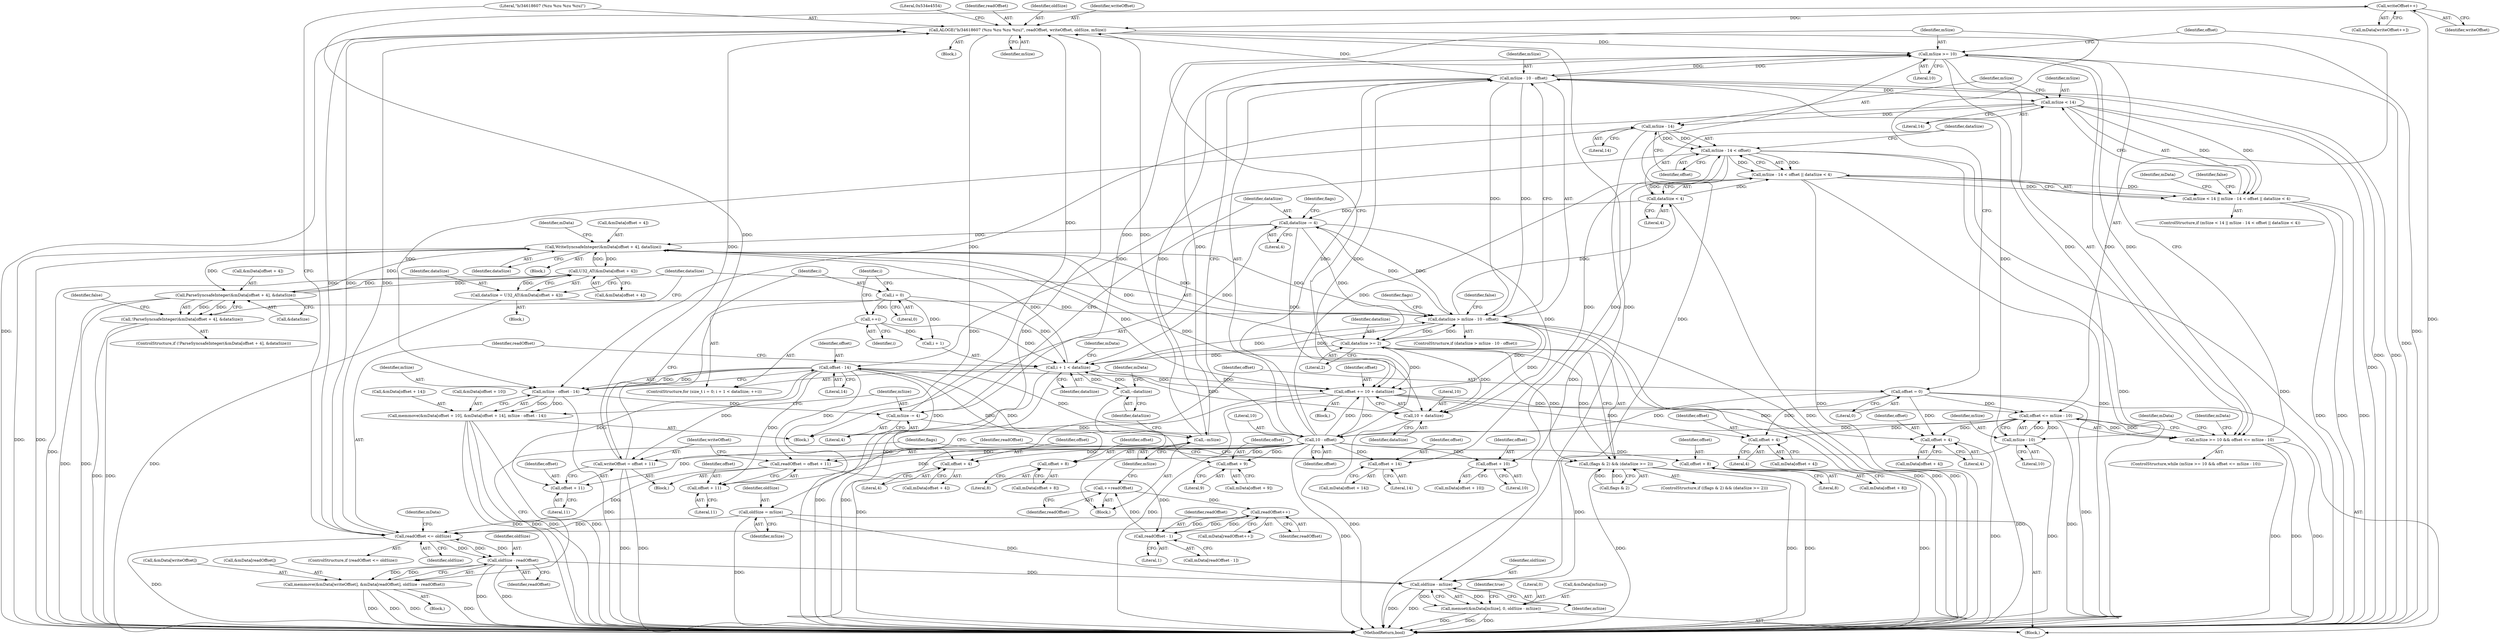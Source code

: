 digraph "0_Android_6f1d990ce0f116a205f467d9eb2082795e33872b@API" {
"1000293" [label="(Call,writeOffset++)"];
"1000251" [label="(Call,writeOffset = offset + 11)"];
"1000223" [label="(Call,offset - 14)"];
"1000197" [label="(Call,mSize - 14 < offset)"];
"1000198" [label="(Call,mSize - 14)"];
"1000193" [label="(Call,mSize < 14)"];
"1000164" [label="(Call,mSize - 10 - offset)"];
"1000113" [label="(Call,mSize >= 10)"];
"1000226" [label="(Call,mSize -= 4)"];
"1000221" [label="(Call,mSize - offset - 14)"];
"1000286" [label="(Call,--mSize)"];
"1000318" [label="(Call,ALOGE(\"b/34618607 (%zu %zu %zu %zu)\", readOffset, writeOffset, oldSize, mSize))"];
"1000300" [label="(Call,readOffset <= oldSize)"];
"1000297" [label="(Call,readOffset++)"];
"1000284" [label="(Call,++readOffset)"];
"1000274" [label="(Call,readOffset - 1)"];
"1000245" [label="(Call,readOffset = offset + 11)"];
"1000166" [label="(Call,10 - offset)"];
"1000116" [label="(Call,offset <= mSize - 10)"];
"1000363" [label="(Call,offset += 10 + dataSize)"];
"1000337" [label="(Call,WriteSyncsafeInteger(&mData[offset + 4], dataSize))"];
"1000139" [label="(Call,U32_AT(&mData[offset + 4]))"];
"1000149" [label="(Call,ParseSyncsafeInteger(&mData[offset + 4], &dataSize))"];
"1000261" [label="(Call,i + 1 < dataSize)"];
"1000258" [label="(Call,i = 0)"];
"1000266" [label="(Call,++i)"];
"1000288" [label="(Call,--dataSize)"];
"1000229" [label="(Call,dataSize -= 4)"];
"1000202" [label="(Call,dataSize < 4)"];
"1000162" [label="(Call,dataSize > mSize - 10 - offset)"];
"1000137" [label="(Call,dataSize = U32_AT(&mData[offset + 4]))"];
"1000240" [label="(Call,dataSize >= 2)"];
"1000108" [label="(Call,offset = 0)"];
"1000118" [label="(Call,mSize - 10)"];
"1000104" [label="(Call,oldSize = mSize)"];
"1000313" [label="(Call,oldSize - readOffset)"];
"1000293" [label="(Call,writeOffset++)"];
"1000112" [label="(Call,mSize >= 10 && offset <= mSize - 10)"];
"1000143" [label="(Call,offset + 4)"];
"1000153" [label="(Call,offset + 4)"];
"1000196" [label="(Call,mSize - 14 < offset || dataSize < 4)"];
"1000192" [label="(Call,mSize < 14 || mSize - 14 < offset || dataSize < 4)"];
"1000236" [label="(Call,(flags & 2) && (dataSize >= 2))"];
"1000148" [label="(Call,!ParseSyncsafeInteger(&mData[offset + 4], &dataSize))"];
"1000365" [label="(Call,10 + dataSize)"];
"1000212" [label="(Call,offset + 10)"];
"1000218" [label="(Call,offset + 14)"];
"1000208" [label="(Call,memmove(&mData[offset + 10], &mData[offset + 14], mSize - offset - 14))"];
"1000304" [label="(Call,memmove(&mData[writeOffset], &mData[readOffset], oldSize - readOffset))"];
"1000374" [label="(Call,oldSize - mSize)"];
"1000368" [label="(Call,memset(&mData[mSize], 0, oldSize - mSize))"];
"1000247" [label="(Call,offset + 11)"];
"1000253" [label="(Call,offset + 11)"];
"1000341" [label="(Call,offset + 4)"];
"1000348" [label="(Call,offset + 8)"];
"1000357" [label="(Call,offset + 9)"];
"1000179" [label="(Call,offset + 8)"];
"1000167" [label="(Literal,10)"];
"1000179" [label="(Call,offset + 8)"];
"1000168" [label="(Identifier,offset)"];
"1000213" [label="(Identifier,offset)"];
"1000223" [label="(Call,offset - 14)"];
"1000137" [label="(Call,dataSize = U32_AT(&mData[offset + 4]))"];
"1000141" [label="(Call,mData[offset + 4])"];
"1000143" [label="(Call,offset + 4)"];
"1000307" [label="(Identifier,mData)"];
"1000191" [label="(ControlStructure,if (mSize < 14 || mSize - 14 < offset || dataSize < 4))"];
"1000150" [label="(Call,&mData[offset + 4])"];
"1000343" [label="(Literal,4)"];
"1000156" [label="(Call,&dataSize)"];
"1000366" [label="(Literal,10)"];
"1000302" [label="(Identifier,oldSize)"];
"1000272" [label="(Call,mData[readOffset - 1])"];
"1000140" [label="(Call,&mData[offset + 4])"];
"1000162" [label="(Call,dataSize > mSize - 10 - offset)"];
"1000220" [label="(Literal,14)"];
"1000318" [label="(Call,ALOGE(\"b/34618607 (%zu %zu %zu %zu)\", readOffset, writeOffset, oldSize, mSize))"];
"1000378" [label="(Identifier,true)"];
"1000110" [label="(Literal,0)"];
"1000196" [label="(Call,mSize - 14 < offset || dataSize < 4)"];
"1000319" [label="(Literal,\"b/34618607 (%zu %zu %zu %zu)\")"];
"1000230" [label="(Identifier,dataSize)"];
"1000212" [label="(Call,offset + 10)"];
"1000304" [label="(Call,memmove(&mData[writeOffset], &mData[readOffset], oldSize - readOffset))"];
"1000139" [label="(Call,U32_AT(&mData[offset + 4]))"];
"1000147" [label="(ControlStructure,if (!ParseSyncsafeInteger(&mData[offset + 4], &dataSize)))"];
"1000287" [label="(Identifier,mSize)"];
"1000371" [label="(Identifier,mData)"];
"1000144" [label="(Identifier,offset)"];
"1000211" [label="(Identifier,mData)"];
"1000348" [label="(Call,offset + 8)"];
"1000317" [label="(Block,)"];
"1000373" [label="(Literal,0)"];
"1000273" [label="(Identifier,mData)"];
"1000263" [label="(Identifier,i)"];
"1000199" [label="(Identifier,mSize)"];
"1000193" [label="(Call,mSize < 14)"];
"1000207" [label="(Identifier,false)"];
"1000274" [label="(Call,readOffset - 1)"];
"1000323" [label="(Identifier,mSize)"];
"1000288" [label="(Call,--dataSize)"];
"1000226" [label="(Call,mSize -= 4)"];
"1000275" [label="(Identifier,readOffset)"];
"1000242" [label="(Literal,2)"];
"1000117" [label="(Identifier,offset)"];
"1000276" [label="(Literal,1)"];
"1000221" [label="(Call,mSize - offset - 14)"];
"1000298" [label="(Identifier,readOffset)"];
"1000285" [label="(Identifier,readOffset)"];
"1000120" [label="(Literal,10)"];
"1000337" [label="(Call,WriteSyncsafeInteger(&mData[offset + 4], dataSize))"];
"1000210" [label="(Call,mData[offset + 10])"];
"1000357" [label="(Call,offset + 9)"];
"1000106" [label="(Identifier,mSize)"];
"1000194" [label="(Identifier,mSize)"];
"1000325" [label="(Literal,0x534e4554)"];
"1000163" [label="(Identifier,dataSize)"];
"1000320" [label="(Identifier,readOffset)"];
"1000171" [label="(Identifier,false)"];
"1000190" [label="(Block,)"];
"1000231" [label="(Literal,4)"];
"1000181" [label="(Literal,8)"];
"1000322" [label="(Identifier,oldSize)"];
"1000247" [label="(Call,offset + 11)"];
"1000367" [label="(Identifier,dataSize)"];
"1000259" [label="(Identifier,i)"];
"1000339" [label="(Call,mData[offset + 4])"];
"1000342" [label="(Identifier,offset)"];
"1000299" [label="(ControlStructure,if (readOffset <= oldSize))"];
"1000265" [label="(Identifier,dataSize)"];
"1000192" [label="(Call,mSize < 14 || mSize - 14 < offset || dataSize < 4)"];
"1000202" [label="(Call,dataSize < 4)"];
"1000305" [label="(Call,&mData[writeOffset])"];
"1000229" [label="(Call,dataSize -= 4)"];
"1000225" [label="(Literal,14)"];
"1000292" [label="(Identifier,mData)"];
"1000119" [label="(Identifier,mSize)"];
"1000215" [label="(Call,&mData[offset + 14])"];
"1000248" [label="(Identifier,offset)"];
"1000349" [label="(Identifier,offset)"];
"1000241" [label="(Identifier,dataSize)"];
"1000314" [label="(Identifier,oldSize)"];
"1000350" [label="(Literal,8)"];
"1000236" [label="(Call,(flags & 2) && (dataSize >= 2))"];
"1000108" [label="(Call,offset = 0)"];
"1000295" [label="(Call,mData[readOffset++])"];
"1000344" [label="(Identifier,dataSize)"];
"1000148" [label="(Call,!ParseSyncsafeInteger(&mData[offset + 4], &dataSize))"];
"1000208" [label="(Call,memmove(&mData[offset + 10], &mData[offset + 14], mSize - offset - 14))"];
"1000138" [label="(Identifier,dataSize)"];
"1000266" [label="(Call,++i)"];
"1000261" [label="(Call,i + 1 < dataSize)"];
"1000267" [label="(Identifier,i)"];
"1000346" [label="(Call,mData[offset + 8])"];
"1000145" [label="(Literal,4)"];
"1000243" [label="(Block,)"];
"1000233" [label="(Identifier,flags)"];
"1000309" [label="(Call,&mData[readOffset])"];
"1000151" [label="(Call,mData[offset + 4])"];
"1000237" [label="(Call,flags & 2)"];
"1000102" [label="(Block,)"];
"1000118" [label="(Call,mSize - 10)"];
"1000374" [label="(Call,oldSize - mSize)"];
"1000201" [label="(Identifier,offset)"];
"1000262" [label="(Call,i + 1)"];
"1000336" [label="(Block,)"];
"1000136" [label="(Block,)"];
"1000376" [label="(Identifier,mSize)"];
"1000303" [label="(Block,)"];
"1000166" [label="(Call,10 - offset)"];
"1000240" [label="(Call,dataSize >= 2)"];
"1000114" [label="(Identifier,mSize)"];
"1000209" [label="(Call,&mData[offset + 10])"];
"1000359" [label="(Literal,9)"];
"1000154" [label="(Identifier,offset)"];
"1000109" [label="(Identifier,offset)"];
"1000113" [label="(Call,mSize >= 10)"];
"1000177" [label="(Call,mData[offset + 8])"];
"1000365" [label="(Call,10 + dataSize)"];
"1000347" [label="(Identifier,mData)"];
"1000379" [label="(MethodReturn,bool)"];
"1000363" [label="(Call,offset += 10 + dataSize)"];
"1000246" [label="(Identifier,readOffset)"];
"1000105" [label="(Identifier,oldSize)"];
"1000253" [label="(Call,offset + 11)"];
"1000164" [label="(Call,mSize - 10 - offset)"];
"1000180" [label="(Identifier,offset)"];
"1000297" [label="(Call,readOffset++)"];
"1000112" [label="(Call,mSize >= 10 && offset <= mSize - 10)"];
"1000116" [label="(Call,offset <= mSize - 10)"];
"1000161" [label="(ControlStructure,if (dataSize > mSize - 10 - offset))"];
"1000254" [label="(Identifier,offset)"];
"1000204" [label="(Literal,4)"];
"1000249" [label="(Literal,11)"];
"1000235" [label="(ControlStructure,if ((flags & 2) && (dataSize >= 2)))"];
"1000289" [label="(Identifier,dataSize)"];
"1000315" [label="(Identifier,readOffset)"];
"1000284" [label="(Call,++readOffset)"];
"1000256" [label="(ControlStructure,for (size_t i = 0; i + 1 < dataSize; ++i))"];
"1000104" [label="(Call,oldSize = mSize)"];
"1000111" [label="(ControlStructure,while (mSize >= 10 && offset <= mSize - 10))"];
"1000301" [label="(Identifier,readOffset)"];
"1000203" [label="(Identifier,dataSize)"];
"1000283" [label="(Block,)"];
"1000219" [label="(Identifier,offset)"];
"1000155" [label="(Literal,4)"];
"1000375" [label="(Identifier,oldSize)"];
"1000251" [label="(Call,writeOffset = offset + 11)"];
"1000153" [label="(Call,offset + 4)"];
"1000313" [label="(Call,oldSize - readOffset)"];
"1000198" [label="(Call,mSize - 14)"];
"1000364" [label="(Identifier,offset)"];
"1000174" [label="(Identifier,flags)"];
"1000214" [label="(Literal,10)"];
"1000369" [label="(Call,&mData[mSize])"];
"1000224" [label="(Identifier,offset)"];
"1000115" [label="(Literal,10)"];
"1000368" [label="(Call,memset(&mData[mSize], 0, oldSize - mSize))"];
"1000321" [label="(Identifier,writeOffset)"];
"1000121" [label="(Block,)"];
"1000255" [label="(Literal,11)"];
"1000195" [label="(Literal,14)"];
"1000160" [label="(Identifier,false)"];
"1000127" [label="(Identifier,mData)"];
"1000165" [label="(Identifier,mSize)"];
"1000358" [label="(Identifier,offset)"];
"1000222" [label="(Identifier,mSize)"];
"1000200" [label="(Literal,14)"];
"1000294" [label="(Identifier,writeOffset)"];
"1000328" [label="(Identifier,flags)"];
"1000355" [label="(Call,mData[offset + 9])"];
"1000218" [label="(Call,offset + 14)"];
"1000341" [label="(Call,offset + 4)"];
"1000228" [label="(Literal,4)"];
"1000338" [label="(Call,&mData[offset + 4])"];
"1000258" [label="(Call,i = 0)"];
"1000149" [label="(Call,ParseSyncsafeInteger(&mData[offset + 4], &dataSize))"];
"1000286" [label="(Call,--mSize)"];
"1000291" [label="(Call,mData[writeOffset++])"];
"1000293" [label="(Call,writeOffset++)"];
"1000252" [label="(Identifier,writeOffset)"];
"1000245" [label="(Call,readOffset = offset + 11)"];
"1000300" [label="(Call,readOffset <= oldSize)"];
"1000260" [label="(Literal,0)"];
"1000197" [label="(Call,mSize - 14 < offset)"];
"1000227" [label="(Identifier,mSize)"];
"1000216" [label="(Call,mData[offset + 14])"];
"1000293" -> "1000291"  [label="AST: "];
"1000293" -> "1000294"  [label="CFG: "];
"1000294" -> "1000293"  [label="AST: "];
"1000291" -> "1000293"  [label="CFG: "];
"1000293" -> "1000379"  [label="DDG: "];
"1000251" -> "1000293"  [label="DDG: "];
"1000293" -> "1000318"  [label="DDG: "];
"1000251" -> "1000243"  [label="AST: "];
"1000251" -> "1000253"  [label="CFG: "];
"1000252" -> "1000251"  [label="AST: "];
"1000253" -> "1000251"  [label="AST: "];
"1000259" -> "1000251"  [label="CFG: "];
"1000251" -> "1000379"  [label="DDG: "];
"1000251" -> "1000379"  [label="DDG: "];
"1000223" -> "1000251"  [label="DDG: "];
"1000166" -> "1000251"  [label="DDG: "];
"1000251" -> "1000318"  [label="DDG: "];
"1000223" -> "1000221"  [label="AST: "];
"1000223" -> "1000225"  [label="CFG: "];
"1000224" -> "1000223"  [label="AST: "];
"1000225" -> "1000223"  [label="AST: "];
"1000221" -> "1000223"  [label="CFG: "];
"1000223" -> "1000221"  [label="DDG: "];
"1000223" -> "1000221"  [label="DDG: "];
"1000197" -> "1000223"  [label="DDG: "];
"1000166" -> "1000223"  [label="DDG: "];
"1000223" -> "1000245"  [label="DDG: "];
"1000223" -> "1000247"  [label="DDG: "];
"1000223" -> "1000253"  [label="DDG: "];
"1000223" -> "1000341"  [label="DDG: "];
"1000223" -> "1000348"  [label="DDG: "];
"1000223" -> "1000357"  [label="DDG: "];
"1000223" -> "1000363"  [label="DDG: "];
"1000197" -> "1000196"  [label="AST: "];
"1000197" -> "1000201"  [label="CFG: "];
"1000198" -> "1000197"  [label="AST: "];
"1000201" -> "1000197"  [label="AST: "];
"1000203" -> "1000197"  [label="CFG: "];
"1000196" -> "1000197"  [label="CFG: "];
"1000197" -> "1000379"  [label="DDG: "];
"1000197" -> "1000379"  [label="DDG: "];
"1000197" -> "1000196"  [label="DDG: "];
"1000197" -> "1000196"  [label="DDG: "];
"1000198" -> "1000197"  [label="DDG: "];
"1000198" -> "1000197"  [label="DDG: "];
"1000166" -> "1000197"  [label="DDG: "];
"1000197" -> "1000212"  [label="DDG: "];
"1000197" -> "1000218"  [label="DDG: "];
"1000198" -> "1000200"  [label="CFG: "];
"1000199" -> "1000198"  [label="AST: "];
"1000200" -> "1000198"  [label="AST: "];
"1000201" -> "1000198"  [label="CFG: "];
"1000198" -> "1000379"  [label="DDG: "];
"1000193" -> "1000198"  [label="DDG: "];
"1000198" -> "1000221"  [label="DDG: "];
"1000193" -> "1000192"  [label="AST: "];
"1000193" -> "1000195"  [label="CFG: "];
"1000194" -> "1000193"  [label="AST: "];
"1000195" -> "1000193"  [label="AST: "];
"1000199" -> "1000193"  [label="CFG: "];
"1000192" -> "1000193"  [label="CFG: "];
"1000193" -> "1000379"  [label="DDG: "];
"1000193" -> "1000192"  [label="DDG: "];
"1000193" -> "1000192"  [label="DDG: "];
"1000164" -> "1000193"  [label="DDG: "];
"1000193" -> "1000221"  [label="DDG: "];
"1000164" -> "1000162"  [label="AST: "];
"1000164" -> "1000166"  [label="CFG: "];
"1000165" -> "1000164"  [label="AST: "];
"1000166" -> "1000164"  [label="AST: "];
"1000162" -> "1000164"  [label="CFG: "];
"1000164" -> "1000379"  [label="DDG: "];
"1000164" -> "1000379"  [label="DDG: "];
"1000164" -> "1000113"  [label="DDG: "];
"1000164" -> "1000162"  [label="DDG: "];
"1000164" -> "1000162"  [label="DDG: "];
"1000113" -> "1000164"  [label="DDG: "];
"1000118" -> "1000164"  [label="DDG: "];
"1000166" -> "1000164"  [label="DDG: "];
"1000166" -> "1000164"  [label="DDG: "];
"1000164" -> "1000286"  [label="DDG: "];
"1000164" -> "1000318"  [label="DDG: "];
"1000113" -> "1000112"  [label="AST: "];
"1000113" -> "1000115"  [label="CFG: "];
"1000114" -> "1000113"  [label="AST: "];
"1000115" -> "1000113"  [label="AST: "];
"1000117" -> "1000113"  [label="CFG: "];
"1000112" -> "1000113"  [label="CFG: "];
"1000113" -> "1000379"  [label="DDG: "];
"1000113" -> "1000112"  [label="DDG: "];
"1000113" -> "1000112"  [label="DDG: "];
"1000226" -> "1000113"  [label="DDG: "];
"1000286" -> "1000113"  [label="DDG: "];
"1000318" -> "1000113"  [label="DDG: "];
"1000113" -> "1000118"  [label="DDG: "];
"1000113" -> "1000374"  [label="DDG: "];
"1000226" -> "1000190"  [label="AST: "];
"1000226" -> "1000228"  [label="CFG: "];
"1000227" -> "1000226"  [label="AST: "];
"1000228" -> "1000226"  [label="AST: "];
"1000230" -> "1000226"  [label="CFG: "];
"1000221" -> "1000226"  [label="DDG: "];
"1000226" -> "1000286"  [label="DDG: "];
"1000226" -> "1000318"  [label="DDG: "];
"1000221" -> "1000208"  [label="AST: "];
"1000222" -> "1000221"  [label="AST: "];
"1000208" -> "1000221"  [label="CFG: "];
"1000221" -> "1000379"  [label="DDG: "];
"1000221" -> "1000208"  [label="DDG: "];
"1000221" -> "1000208"  [label="DDG: "];
"1000286" -> "1000283"  [label="AST: "];
"1000286" -> "1000287"  [label="CFG: "];
"1000287" -> "1000286"  [label="AST: "];
"1000289" -> "1000286"  [label="CFG: "];
"1000286" -> "1000318"  [label="DDG: "];
"1000318" -> "1000317"  [label="AST: "];
"1000318" -> "1000323"  [label="CFG: "];
"1000319" -> "1000318"  [label="AST: "];
"1000320" -> "1000318"  [label="AST: "];
"1000321" -> "1000318"  [label="AST: "];
"1000322" -> "1000318"  [label="AST: "];
"1000323" -> "1000318"  [label="AST: "];
"1000325" -> "1000318"  [label="CFG: "];
"1000318" -> "1000379"  [label="DDG: "];
"1000318" -> "1000379"  [label="DDG: "];
"1000318" -> "1000379"  [label="DDG: "];
"1000318" -> "1000379"  [label="DDG: "];
"1000318" -> "1000300"  [label="DDG: "];
"1000300" -> "1000318"  [label="DDG: "];
"1000300" -> "1000318"  [label="DDG: "];
"1000318" -> "1000374"  [label="DDG: "];
"1000300" -> "1000299"  [label="AST: "];
"1000300" -> "1000302"  [label="CFG: "];
"1000301" -> "1000300"  [label="AST: "];
"1000302" -> "1000300"  [label="AST: "];
"1000307" -> "1000300"  [label="CFG: "];
"1000319" -> "1000300"  [label="CFG: "];
"1000300" -> "1000379"  [label="DDG: "];
"1000297" -> "1000300"  [label="DDG: "];
"1000245" -> "1000300"  [label="DDG: "];
"1000104" -> "1000300"  [label="DDG: "];
"1000313" -> "1000300"  [label="DDG: "];
"1000300" -> "1000313"  [label="DDG: "];
"1000300" -> "1000313"  [label="DDG: "];
"1000297" -> "1000295"  [label="AST: "];
"1000297" -> "1000298"  [label="CFG: "];
"1000298" -> "1000297"  [label="AST: "];
"1000295" -> "1000297"  [label="CFG: "];
"1000297" -> "1000274"  [label="DDG: "];
"1000284" -> "1000297"  [label="DDG: "];
"1000274" -> "1000297"  [label="DDG: "];
"1000284" -> "1000283"  [label="AST: "];
"1000284" -> "1000285"  [label="CFG: "];
"1000285" -> "1000284"  [label="AST: "];
"1000287" -> "1000284"  [label="CFG: "];
"1000274" -> "1000284"  [label="DDG: "];
"1000274" -> "1000272"  [label="AST: "];
"1000274" -> "1000276"  [label="CFG: "];
"1000275" -> "1000274"  [label="AST: "];
"1000276" -> "1000274"  [label="AST: "];
"1000272" -> "1000274"  [label="CFG: "];
"1000245" -> "1000274"  [label="DDG: "];
"1000245" -> "1000243"  [label="AST: "];
"1000245" -> "1000247"  [label="CFG: "];
"1000246" -> "1000245"  [label="AST: "];
"1000247" -> "1000245"  [label="AST: "];
"1000252" -> "1000245"  [label="CFG: "];
"1000166" -> "1000245"  [label="DDG: "];
"1000166" -> "1000168"  [label="CFG: "];
"1000167" -> "1000166"  [label="AST: "];
"1000168" -> "1000166"  [label="AST: "];
"1000166" -> "1000379"  [label="DDG: "];
"1000116" -> "1000166"  [label="DDG: "];
"1000363" -> "1000166"  [label="DDG: "];
"1000108" -> "1000166"  [label="DDG: "];
"1000166" -> "1000179"  [label="DDG: "];
"1000166" -> "1000212"  [label="DDG: "];
"1000166" -> "1000218"  [label="DDG: "];
"1000166" -> "1000247"  [label="DDG: "];
"1000166" -> "1000253"  [label="DDG: "];
"1000166" -> "1000341"  [label="DDG: "];
"1000166" -> "1000348"  [label="DDG: "];
"1000166" -> "1000357"  [label="DDG: "];
"1000166" -> "1000363"  [label="DDG: "];
"1000116" -> "1000112"  [label="AST: "];
"1000116" -> "1000118"  [label="CFG: "];
"1000117" -> "1000116"  [label="AST: "];
"1000118" -> "1000116"  [label="AST: "];
"1000112" -> "1000116"  [label="CFG: "];
"1000116" -> "1000379"  [label="DDG: "];
"1000116" -> "1000379"  [label="DDG: "];
"1000116" -> "1000112"  [label="DDG: "];
"1000116" -> "1000112"  [label="DDG: "];
"1000363" -> "1000116"  [label="DDG: "];
"1000108" -> "1000116"  [label="DDG: "];
"1000118" -> "1000116"  [label="DDG: "];
"1000118" -> "1000116"  [label="DDG: "];
"1000116" -> "1000143"  [label="DDG: "];
"1000116" -> "1000153"  [label="DDG: "];
"1000363" -> "1000121"  [label="AST: "];
"1000363" -> "1000365"  [label="CFG: "];
"1000364" -> "1000363"  [label="AST: "];
"1000365" -> "1000363"  [label="AST: "];
"1000114" -> "1000363"  [label="CFG: "];
"1000363" -> "1000379"  [label="DDG: "];
"1000363" -> "1000379"  [label="DDG: "];
"1000363" -> "1000143"  [label="DDG: "];
"1000363" -> "1000153"  [label="DDG: "];
"1000337" -> "1000363"  [label="DDG: "];
"1000261" -> "1000363"  [label="DDG: "];
"1000229" -> "1000363"  [label="DDG: "];
"1000162" -> "1000363"  [label="DDG: "];
"1000240" -> "1000363"  [label="DDG: "];
"1000337" -> "1000336"  [label="AST: "];
"1000337" -> "1000344"  [label="CFG: "];
"1000338" -> "1000337"  [label="AST: "];
"1000344" -> "1000337"  [label="AST: "];
"1000347" -> "1000337"  [label="CFG: "];
"1000337" -> "1000379"  [label="DDG: "];
"1000337" -> "1000379"  [label="DDG: "];
"1000337" -> "1000139"  [label="DDG: "];
"1000337" -> "1000149"  [label="DDG: "];
"1000337" -> "1000162"  [label="DDG: "];
"1000139" -> "1000337"  [label="DDG: "];
"1000149" -> "1000337"  [label="DDG: "];
"1000261" -> "1000337"  [label="DDG: "];
"1000229" -> "1000337"  [label="DDG: "];
"1000162" -> "1000337"  [label="DDG: "];
"1000240" -> "1000337"  [label="DDG: "];
"1000337" -> "1000365"  [label="DDG: "];
"1000139" -> "1000137"  [label="AST: "];
"1000139" -> "1000140"  [label="CFG: "];
"1000140" -> "1000139"  [label="AST: "];
"1000137" -> "1000139"  [label="CFG: "];
"1000139" -> "1000379"  [label="DDG: "];
"1000139" -> "1000137"  [label="DDG: "];
"1000149" -> "1000139"  [label="DDG: "];
"1000139" -> "1000149"  [label="DDG: "];
"1000149" -> "1000148"  [label="AST: "];
"1000149" -> "1000156"  [label="CFG: "];
"1000150" -> "1000149"  [label="AST: "];
"1000156" -> "1000149"  [label="AST: "];
"1000148" -> "1000149"  [label="CFG: "];
"1000149" -> "1000379"  [label="DDG: "];
"1000149" -> "1000379"  [label="DDG: "];
"1000149" -> "1000148"  [label="DDG: "];
"1000149" -> "1000148"  [label="DDG: "];
"1000261" -> "1000256"  [label="AST: "];
"1000261" -> "1000265"  [label="CFG: "];
"1000262" -> "1000261"  [label="AST: "];
"1000265" -> "1000261"  [label="AST: "];
"1000273" -> "1000261"  [label="CFG: "];
"1000301" -> "1000261"  [label="CFG: "];
"1000261" -> "1000379"  [label="DDG: "];
"1000261" -> "1000379"  [label="DDG: "];
"1000261" -> "1000162"  [label="DDG: "];
"1000258" -> "1000261"  [label="DDG: "];
"1000266" -> "1000261"  [label="DDG: "];
"1000288" -> "1000261"  [label="DDG: "];
"1000229" -> "1000261"  [label="DDG: "];
"1000162" -> "1000261"  [label="DDG: "];
"1000240" -> "1000261"  [label="DDG: "];
"1000261" -> "1000288"  [label="DDG: "];
"1000261" -> "1000365"  [label="DDG: "];
"1000258" -> "1000256"  [label="AST: "];
"1000258" -> "1000260"  [label="CFG: "];
"1000259" -> "1000258"  [label="AST: "];
"1000260" -> "1000258"  [label="AST: "];
"1000263" -> "1000258"  [label="CFG: "];
"1000258" -> "1000262"  [label="DDG: "];
"1000258" -> "1000266"  [label="DDG: "];
"1000266" -> "1000256"  [label="AST: "];
"1000266" -> "1000267"  [label="CFG: "];
"1000267" -> "1000266"  [label="AST: "];
"1000263" -> "1000266"  [label="CFG: "];
"1000266" -> "1000262"  [label="DDG: "];
"1000288" -> "1000283"  [label="AST: "];
"1000288" -> "1000289"  [label="CFG: "];
"1000289" -> "1000288"  [label="AST: "];
"1000292" -> "1000288"  [label="CFG: "];
"1000229" -> "1000190"  [label="AST: "];
"1000229" -> "1000231"  [label="CFG: "];
"1000230" -> "1000229"  [label="AST: "];
"1000231" -> "1000229"  [label="AST: "];
"1000233" -> "1000229"  [label="CFG: "];
"1000229" -> "1000162"  [label="DDG: "];
"1000202" -> "1000229"  [label="DDG: "];
"1000162" -> "1000229"  [label="DDG: "];
"1000229" -> "1000240"  [label="DDG: "];
"1000229" -> "1000365"  [label="DDG: "];
"1000202" -> "1000196"  [label="AST: "];
"1000202" -> "1000204"  [label="CFG: "];
"1000203" -> "1000202"  [label="AST: "];
"1000204" -> "1000202"  [label="AST: "];
"1000196" -> "1000202"  [label="CFG: "];
"1000202" -> "1000379"  [label="DDG: "];
"1000202" -> "1000196"  [label="DDG: "];
"1000202" -> "1000196"  [label="DDG: "];
"1000162" -> "1000202"  [label="DDG: "];
"1000162" -> "1000161"  [label="AST: "];
"1000163" -> "1000162"  [label="AST: "];
"1000171" -> "1000162"  [label="CFG: "];
"1000174" -> "1000162"  [label="CFG: "];
"1000162" -> "1000379"  [label="DDG: "];
"1000162" -> "1000379"  [label="DDG: "];
"1000162" -> "1000379"  [label="DDG: "];
"1000137" -> "1000162"  [label="DDG: "];
"1000240" -> "1000162"  [label="DDG: "];
"1000162" -> "1000240"  [label="DDG: "];
"1000162" -> "1000365"  [label="DDG: "];
"1000137" -> "1000136"  [label="AST: "];
"1000138" -> "1000137"  [label="AST: "];
"1000163" -> "1000137"  [label="CFG: "];
"1000137" -> "1000379"  [label="DDG: "];
"1000240" -> "1000236"  [label="AST: "];
"1000240" -> "1000242"  [label="CFG: "];
"1000241" -> "1000240"  [label="AST: "];
"1000242" -> "1000240"  [label="AST: "];
"1000236" -> "1000240"  [label="CFG: "];
"1000240" -> "1000236"  [label="DDG: "];
"1000240" -> "1000236"  [label="DDG: "];
"1000240" -> "1000365"  [label="DDG: "];
"1000108" -> "1000102"  [label="AST: "];
"1000108" -> "1000110"  [label="CFG: "];
"1000109" -> "1000108"  [label="AST: "];
"1000110" -> "1000108"  [label="AST: "];
"1000114" -> "1000108"  [label="CFG: "];
"1000108" -> "1000379"  [label="DDG: "];
"1000108" -> "1000143"  [label="DDG: "];
"1000108" -> "1000153"  [label="DDG: "];
"1000118" -> "1000120"  [label="CFG: "];
"1000119" -> "1000118"  [label="AST: "];
"1000120" -> "1000118"  [label="AST: "];
"1000118" -> "1000379"  [label="DDG: "];
"1000118" -> "1000374"  [label="DDG: "];
"1000104" -> "1000102"  [label="AST: "];
"1000104" -> "1000106"  [label="CFG: "];
"1000105" -> "1000104"  [label="AST: "];
"1000106" -> "1000104"  [label="AST: "];
"1000109" -> "1000104"  [label="CFG: "];
"1000104" -> "1000379"  [label="DDG: "];
"1000104" -> "1000374"  [label="DDG: "];
"1000313" -> "1000304"  [label="AST: "];
"1000313" -> "1000315"  [label="CFG: "];
"1000314" -> "1000313"  [label="AST: "];
"1000315" -> "1000313"  [label="AST: "];
"1000304" -> "1000313"  [label="CFG: "];
"1000313" -> "1000379"  [label="DDG: "];
"1000313" -> "1000379"  [label="DDG: "];
"1000313" -> "1000304"  [label="DDG: "];
"1000313" -> "1000304"  [label="DDG: "];
"1000313" -> "1000374"  [label="DDG: "];
"1000112" -> "1000111"  [label="AST: "];
"1000127" -> "1000112"  [label="CFG: "];
"1000371" -> "1000112"  [label="CFG: "];
"1000112" -> "1000379"  [label="DDG: "];
"1000112" -> "1000379"  [label="DDG: "];
"1000112" -> "1000379"  [label="DDG: "];
"1000143" -> "1000141"  [label="AST: "];
"1000143" -> "1000145"  [label="CFG: "];
"1000144" -> "1000143"  [label="AST: "];
"1000145" -> "1000143"  [label="AST: "];
"1000141" -> "1000143"  [label="CFG: "];
"1000153" -> "1000151"  [label="AST: "];
"1000153" -> "1000155"  [label="CFG: "];
"1000154" -> "1000153"  [label="AST: "];
"1000155" -> "1000153"  [label="AST: "];
"1000151" -> "1000153"  [label="CFG: "];
"1000153" -> "1000379"  [label="DDG: "];
"1000196" -> "1000192"  [label="AST: "];
"1000192" -> "1000196"  [label="CFG: "];
"1000196" -> "1000379"  [label="DDG: "];
"1000196" -> "1000379"  [label="DDG: "];
"1000196" -> "1000192"  [label="DDG: "];
"1000196" -> "1000192"  [label="DDG: "];
"1000192" -> "1000191"  [label="AST: "];
"1000207" -> "1000192"  [label="CFG: "];
"1000211" -> "1000192"  [label="CFG: "];
"1000192" -> "1000379"  [label="DDG: "];
"1000192" -> "1000379"  [label="DDG: "];
"1000192" -> "1000379"  [label="DDG: "];
"1000236" -> "1000235"  [label="AST: "];
"1000236" -> "1000237"  [label="CFG: "];
"1000237" -> "1000236"  [label="AST: "];
"1000246" -> "1000236"  [label="CFG: "];
"1000328" -> "1000236"  [label="CFG: "];
"1000236" -> "1000379"  [label="DDG: "];
"1000236" -> "1000379"  [label="DDG: "];
"1000236" -> "1000379"  [label="DDG: "];
"1000237" -> "1000236"  [label="DDG: "];
"1000237" -> "1000236"  [label="DDG: "];
"1000148" -> "1000147"  [label="AST: "];
"1000160" -> "1000148"  [label="CFG: "];
"1000163" -> "1000148"  [label="CFG: "];
"1000148" -> "1000379"  [label="DDG: "];
"1000148" -> "1000379"  [label="DDG: "];
"1000365" -> "1000367"  [label="CFG: "];
"1000366" -> "1000365"  [label="AST: "];
"1000367" -> "1000365"  [label="AST: "];
"1000365" -> "1000379"  [label="DDG: "];
"1000212" -> "1000210"  [label="AST: "];
"1000212" -> "1000214"  [label="CFG: "];
"1000213" -> "1000212"  [label="AST: "];
"1000214" -> "1000212"  [label="AST: "];
"1000210" -> "1000212"  [label="CFG: "];
"1000218" -> "1000216"  [label="AST: "];
"1000218" -> "1000220"  [label="CFG: "];
"1000219" -> "1000218"  [label="AST: "];
"1000220" -> "1000218"  [label="AST: "];
"1000216" -> "1000218"  [label="CFG: "];
"1000208" -> "1000190"  [label="AST: "];
"1000209" -> "1000208"  [label="AST: "];
"1000215" -> "1000208"  [label="AST: "];
"1000227" -> "1000208"  [label="CFG: "];
"1000208" -> "1000379"  [label="DDG: "];
"1000208" -> "1000379"  [label="DDG: "];
"1000208" -> "1000379"  [label="DDG: "];
"1000208" -> "1000379"  [label="DDG: "];
"1000304" -> "1000303"  [label="AST: "];
"1000305" -> "1000304"  [label="AST: "];
"1000309" -> "1000304"  [label="AST: "];
"1000328" -> "1000304"  [label="CFG: "];
"1000304" -> "1000379"  [label="DDG: "];
"1000304" -> "1000379"  [label="DDG: "];
"1000304" -> "1000379"  [label="DDG: "];
"1000304" -> "1000379"  [label="DDG: "];
"1000374" -> "1000368"  [label="AST: "];
"1000374" -> "1000376"  [label="CFG: "];
"1000375" -> "1000374"  [label="AST: "];
"1000376" -> "1000374"  [label="AST: "];
"1000368" -> "1000374"  [label="CFG: "];
"1000374" -> "1000379"  [label="DDG: "];
"1000374" -> "1000379"  [label="DDG: "];
"1000374" -> "1000368"  [label="DDG: "];
"1000374" -> "1000368"  [label="DDG: "];
"1000368" -> "1000102"  [label="AST: "];
"1000369" -> "1000368"  [label="AST: "];
"1000373" -> "1000368"  [label="AST: "];
"1000378" -> "1000368"  [label="CFG: "];
"1000368" -> "1000379"  [label="DDG: "];
"1000368" -> "1000379"  [label="DDG: "];
"1000368" -> "1000379"  [label="DDG: "];
"1000247" -> "1000249"  [label="CFG: "];
"1000248" -> "1000247"  [label="AST: "];
"1000249" -> "1000247"  [label="AST: "];
"1000253" -> "1000255"  [label="CFG: "];
"1000254" -> "1000253"  [label="AST: "];
"1000255" -> "1000253"  [label="AST: "];
"1000341" -> "1000339"  [label="AST: "];
"1000341" -> "1000343"  [label="CFG: "];
"1000342" -> "1000341"  [label="AST: "];
"1000343" -> "1000341"  [label="AST: "];
"1000339" -> "1000341"  [label="CFG: "];
"1000348" -> "1000346"  [label="AST: "];
"1000348" -> "1000350"  [label="CFG: "];
"1000349" -> "1000348"  [label="AST: "];
"1000350" -> "1000348"  [label="AST: "];
"1000346" -> "1000348"  [label="CFG: "];
"1000357" -> "1000355"  [label="AST: "];
"1000357" -> "1000359"  [label="CFG: "];
"1000358" -> "1000357"  [label="AST: "];
"1000359" -> "1000357"  [label="AST: "];
"1000355" -> "1000357"  [label="CFG: "];
"1000179" -> "1000177"  [label="AST: "];
"1000179" -> "1000181"  [label="CFG: "];
"1000180" -> "1000179"  [label="AST: "];
"1000181" -> "1000179"  [label="AST: "];
"1000177" -> "1000179"  [label="CFG: "];
"1000179" -> "1000379"  [label="DDG: "];
}
